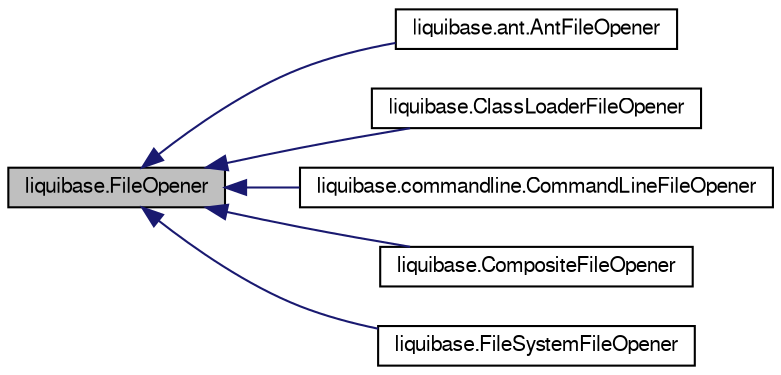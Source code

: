 digraph G
{
  edge [fontname="FreeSans",fontsize=10,labelfontname="FreeSans",labelfontsize=10];
  node [fontname="FreeSans",fontsize=10,shape=record];
  rankdir=LR;
  Node1 [label="liquibase.FileOpener",height=0.2,width=0.4,color="black", fillcolor="grey75", style="filled" fontcolor="black"];
  Node1 -> Node2 [dir=back,color="midnightblue",fontsize=10,style="solid",fontname="FreeSans"];
  Node2 [label="liquibase.ant.AntFileOpener",height=0.2,width=0.4,color="black", fillcolor="white", style="filled",URL="$classliquibase_1_1ant_1_1_ant_file_opener.html",tooltip="An implementation of FileOpener that is specific to how Ant works."];
  Node1 -> Node3 [dir=back,color="midnightblue",fontsize=10,style="solid",fontname="FreeSans"];
  Node3 [label="liquibase.ClassLoaderFileOpener",height=0.2,width=0.4,color="black", fillcolor="white", style="filled",URL="$classliquibase_1_1_class_loader_file_opener.html",tooltip="An implementation of liquibase.FileOpener that opens file from the class loader."];
  Node1 -> Node4 [dir=back,color="midnightblue",fontsize=10,style="solid",fontname="FreeSans"];
  Node4 [label="liquibase.commandline.CommandLineFileOpener",height=0.2,width=0.4,color="black", fillcolor="white", style="filled",URL="$classliquibase_1_1commandline_1_1_command_line_file_opener.html",tooltip="Implementation of liquibase.FileOpener for the command line app."];
  Node1 -> Node5 [dir=back,color="midnightblue",fontsize=10,style="solid",fontname="FreeSans"];
  Node5 [label="liquibase.CompositeFileOpener",height=0.2,width=0.4,color="black", fillcolor="white", style="filled",URL="$classliquibase_1_1_composite_file_opener.html",tooltip="A FileOpener that will search in a List of other FileOpeners until it finds one that..."];
  Node1 -> Node6 [dir=back,color="midnightblue",fontsize=10,style="solid",fontname="FreeSans"];
  Node6 [label="liquibase.FileSystemFileOpener",height=0.2,width=0.4,color="black", fillcolor="white", style="filled",URL="$classliquibase_1_1_file_system_file_opener.html",tooltip="A FileOpener implementation which finds Files in the File System."];
}
